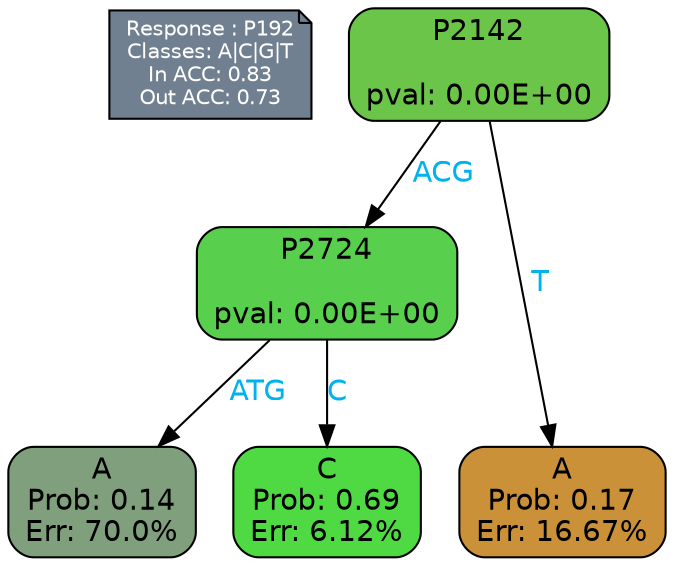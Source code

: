 digraph Tree {
node [shape=box, style="filled, rounded", color="black", fontname=helvetica] ;
graph [ranksep=equally, splines=polylines, bgcolor=transparent, dpi=600] ;
edge [fontname=helvetica] ;
LEGEND [label="Response : P192
Classes: A|C|G|T
In ACC: 0.83
Out ACC: 0.73
",shape=note,align=left,style=filled,fillcolor="slategray",fontcolor="white",fontsize=10];1 [label="P2142

pval: 0.00E+00", fillcolor="#6bc549"] ;
2 [label="P2724

pval: 0.00E+00", fillcolor="#58d04d"] ;
3 [label="A
Prob: 0.14
Err: 70.0%", fillcolor="#80a07d"] ;
4 [label="C
Prob: 0.69
Err: 6.12%", fillcolor="#4fda43"] ;
5 [label="A
Prob: 0.17
Err: 16.67%", fillcolor="#ca9139"] ;
1 -> 2 [label="ACG",fontcolor=deepskyblue2] ;
1 -> 5 [label="T",fontcolor=deepskyblue2] ;
2 -> 3 [label="ATG",fontcolor=deepskyblue2] ;
2 -> 4 [label="C",fontcolor=deepskyblue2] ;
{rank = same; 3;4;5;}{rank = same; LEGEND;1;}}